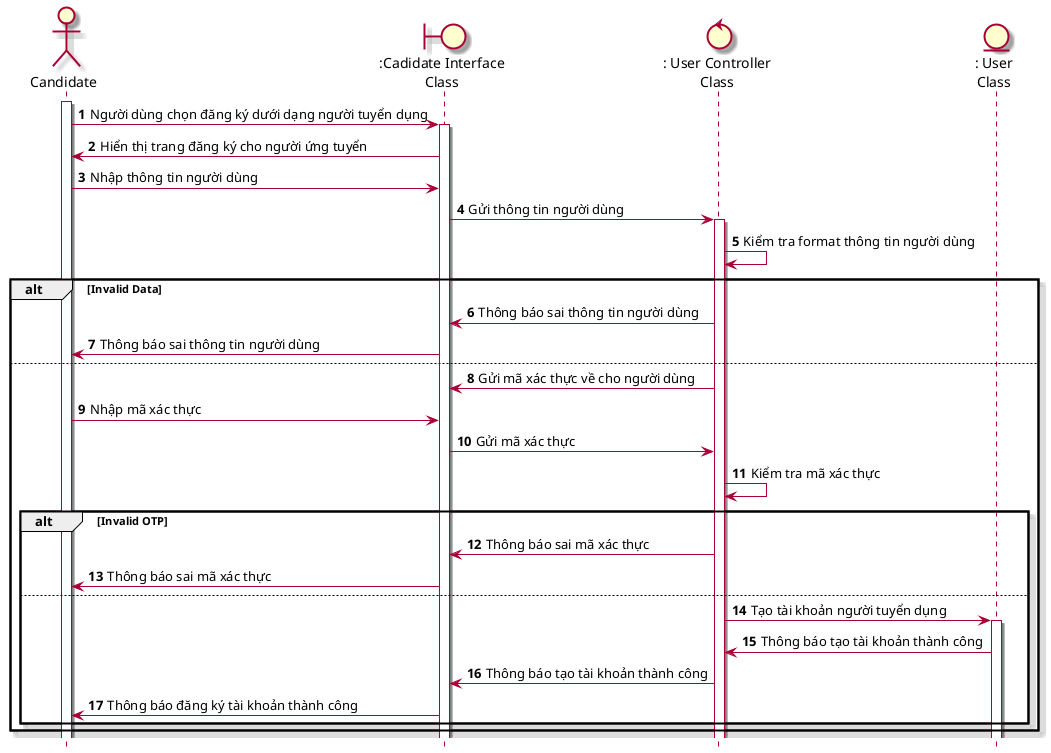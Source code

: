 @startuml SeqDangKy

skin rose
hide footbox

actor "Candidate" as candidate
boundary ":Cadidate Interface\nClass" as candidateInterface
control ": User Controller\nClass" as userController
entity ": User\nClass" as User
autonumber
candidate++    
candidate -> candidateInterface++ : Người dùng chọn đăng ký dưới dạng người tuyển dụng 
candidateInterface -> candidate : Hiển thị trang đăng ký cho người ứng tuyển
candidate -> candidateInterface: Nhập thông tin người dùng
candidateInterface -> userController++: Gửi thông tin người dùng
userController -> userController: Kiểm tra format thông tin người dùng

alt Invalid Data
    userController ->candidateInterface: Thông báo sai thông tin người dùng
    candidateInterface ->candidate: Thông báo sai thông tin người dùng
else
    userController -> candidateInterface: Gửi mã xác thực về cho người dùng
    candidate -> candidateInterface: Nhập mã xác thực 
    candidateInterface -> userController: Gửi mã xác thực
    userController -> userController: Kiểm tra mã xác thực
    alt Invalid OTP
        userController -> candidateInterface : Thông báo sai mã xác thực
        candidateInterface -> candidate : Thông báo sai mã xác thực
    else
        userController -> User++: Tạo tài khoản người tuyển dụng
        User -> userController: Thông báo tạo tài khoản thành công
        userController -> candidateInterface: Thông báo tạo tài khoản thành công
        candidateInterface-> candidate: Thông báo đăng ký tài khoản thành công
    end
end
